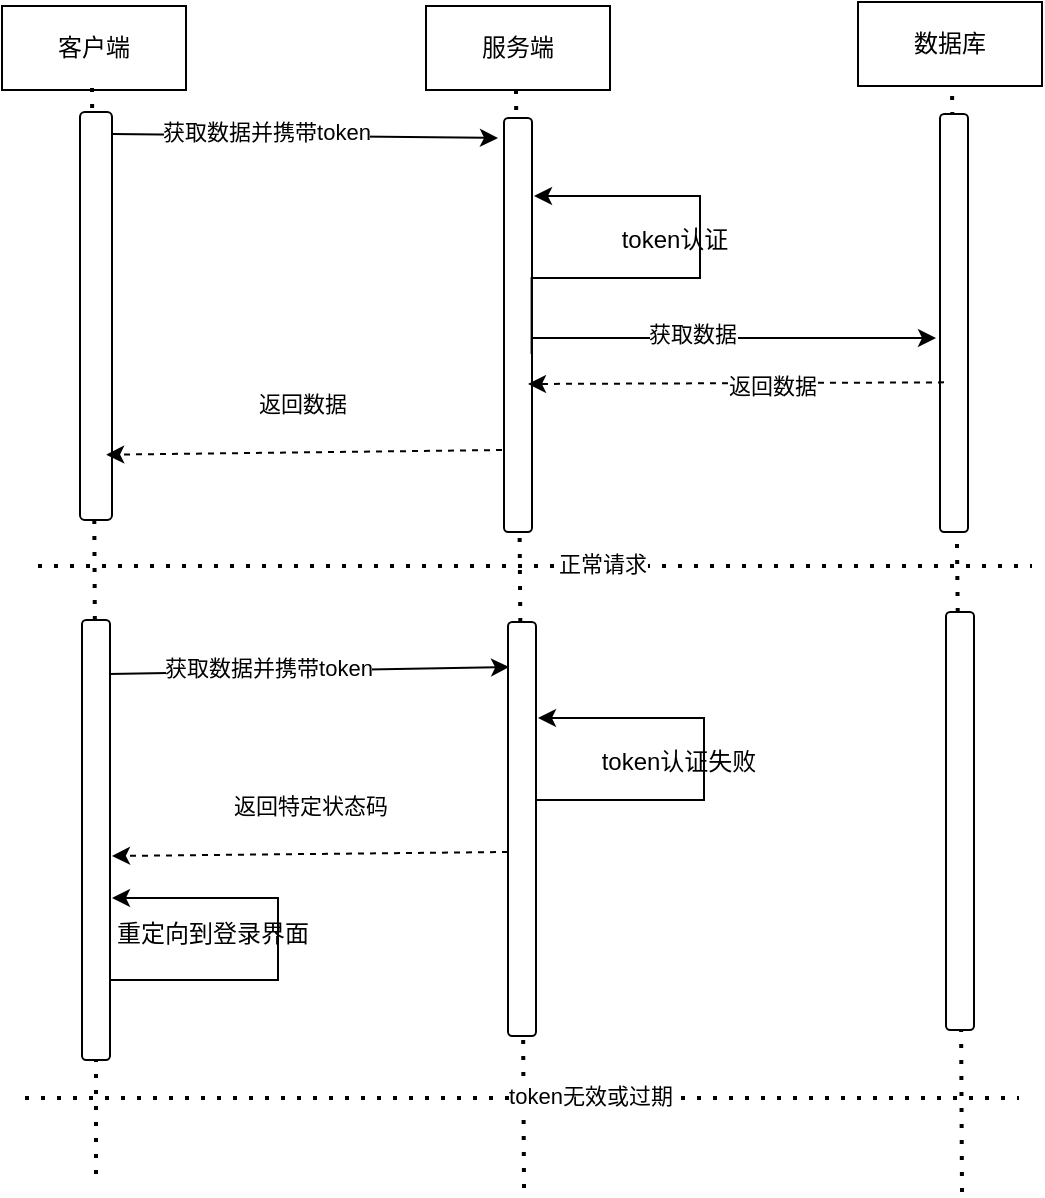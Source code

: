 <mxfile version="26.0.16">
  <diagram name="第 1 页" id="Xc8HDyHQsPukDDVYWPaR">
    <mxGraphModel dx="1226" dy="674" grid="0" gridSize="10" guides="1" tooltips="1" connect="1" arrows="1" fold="1" page="0" pageScale="1" pageWidth="827" pageHeight="1169" math="0" shadow="0">
      <root>
        <mxCell id="0" />
        <mxCell id="1" parent="0" />
        <mxCell id="loA5Ot5FNnKdgjUqueoy-1" value="客户端" style="rounded=0;whiteSpace=wrap;html=1;" parent="1" vertex="1">
          <mxGeometry x="30" y="98" width="92" height="42" as="geometry" />
        </mxCell>
        <mxCell id="loA5Ot5FNnKdgjUqueoy-2" value="" style="endArrow=none;dashed=1;html=1;dashPattern=1 3;strokeWidth=2;rounded=0;" parent="1" source="loA5Ot5FNnKdgjUqueoy-35" edge="1">
          <mxGeometry width="50" height="50" relative="1" as="geometry">
            <mxPoint x="77" y="682" as="sourcePoint" />
            <mxPoint x="75" y="137" as="targetPoint" />
          </mxGeometry>
        </mxCell>
        <mxCell id="loA5Ot5FNnKdgjUqueoy-3" value="" style="rounded=1;whiteSpace=wrap;html=1;" parent="1" vertex="1">
          <mxGeometry x="69" y="151" width="16" height="204" as="geometry" />
        </mxCell>
        <mxCell id="loA5Ot5FNnKdgjUqueoy-4" value="服务端" style="rounded=0;whiteSpace=wrap;html=1;" parent="1" vertex="1">
          <mxGeometry x="242" y="98" width="92" height="42" as="geometry" />
        </mxCell>
        <mxCell id="loA5Ot5FNnKdgjUqueoy-5" value="数据库" style="rounded=0;whiteSpace=wrap;html=1;" parent="1" vertex="1">
          <mxGeometry x="458" y="96" width="92" height="42" as="geometry" />
        </mxCell>
        <mxCell id="loA5Ot5FNnKdgjUqueoy-6" value="" style="endArrow=none;dashed=1;html=1;dashPattern=1 3;strokeWidth=2;rounded=0;" parent="1" source="loA5Ot5FNnKdgjUqueoy-31" edge="1">
          <mxGeometry width="50" height="50" relative="1" as="geometry">
            <mxPoint x="291" y="689" as="sourcePoint" />
            <mxPoint x="287" y="140" as="targetPoint" />
          </mxGeometry>
        </mxCell>
        <mxCell id="loA5Ot5FNnKdgjUqueoy-7" value="" style="rounded=1;whiteSpace=wrap;html=1;" parent="1" vertex="1">
          <mxGeometry x="281" y="154" width="14" height="207" as="geometry" />
        </mxCell>
        <mxCell id="loA5Ot5FNnKdgjUqueoy-8" value="" style="endArrow=none;dashed=1;html=1;dashPattern=1 3;strokeWidth=2;rounded=0;" parent="1" source="loA5Ot5FNnKdgjUqueoy-33" edge="1">
          <mxGeometry width="50" height="50" relative="1" as="geometry">
            <mxPoint x="510" y="691" as="sourcePoint" />
            <mxPoint x="505" y="138" as="targetPoint" />
          </mxGeometry>
        </mxCell>
        <mxCell id="loA5Ot5FNnKdgjUqueoy-9" value="" style="rounded=1;whiteSpace=wrap;html=1;" parent="1" vertex="1">
          <mxGeometry x="499" y="152" width="14" height="209" as="geometry" />
        </mxCell>
        <mxCell id="loA5Ot5FNnKdgjUqueoy-10" value="" style="endArrow=classic;html=1;rounded=0;exitX=1.013;exitY=0.054;exitDx=0;exitDy=0;exitPerimeter=0;" parent="1" source="loA5Ot5FNnKdgjUqueoy-3" edge="1">
          <mxGeometry width="50" height="50" relative="1" as="geometry">
            <mxPoint x="344" y="344" as="sourcePoint" />
            <mxPoint x="278" y="164" as="targetPoint" />
          </mxGeometry>
        </mxCell>
        <mxCell id="loA5Ot5FNnKdgjUqueoy-11" value="获取数据并携带token" style="edgeLabel;html=1;align=center;verticalAlign=middle;resizable=0;points=[];" parent="loA5Ot5FNnKdgjUqueoy-10" vertex="1" connectable="0">
          <mxGeometry x="-0.207" y="2" relative="1" as="geometry">
            <mxPoint as="offset" />
          </mxGeometry>
        </mxCell>
        <mxCell id="loA5Ot5FNnKdgjUqueoy-16" style="edgeStyle=orthogonalEdgeStyle;rounded=0;orthogonalLoop=1;jettySize=auto;html=1;exitX=0.986;exitY=0.57;exitDx=0;exitDy=0;exitPerimeter=0;" parent="1" source="loA5Ot5FNnKdgjUqueoy-7" edge="1">
          <mxGeometry relative="1" as="geometry">
            <Array as="points">
              <mxPoint x="295" y="234" />
              <mxPoint x="379" y="234" />
              <mxPoint x="379" y="193" />
            </Array>
            <mxPoint x="296" y="193" as="targetPoint" />
          </mxGeometry>
        </mxCell>
        <mxCell id="loA5Ot5FNnKdgjUqueoy-17" value="token认证" style="text;html=1;align=center;verticalAlign=middle;resizable=0;points=[];autosize=1;strokeColor=none;fillColor=none;" parent="1" vertex="1">
          <mxGeometry x="330" y="202" width="71" height="26" as="geometry" />
        </mxCell>
        <mxCell id="loA5Ot5FNnKdgjUqueoy-18" value="" style="endArrow=classic;html=1;rounded=0;entryX=0.818;entryY=0.84;entryDx=0;entryDy=0;entryPerimeter=0;dashed=1;" parent="1" target="loA5Ot5FNnKdgjUqueoy-3" edge="1">
          <mxGeometry width="50" height="50" relative="1" as="geometry">
            <mxPoint x="280" y="320" as="sourcePoint" />
            <mxPoint x="394" y="341" as="targetPoint" />
          </mxGeometry>
        </mxCell>
        <mxCell id="loA5Ot5FNnKdgjUqueoy-24" value="" style="endArrow=classic;html=1;rounded=0;exitX=1.013;exitY=0.054;exitDx=0;exitDy=0;exitPerimeter=0;" parent="1" edge="1">
          <mxGeometry width="50" height="50" relative="1" as="geometry">
            <mxPoint x="295" y="264" as="sourcePoint" />
            <mxPoint x="497" y="264" as="targetPoint" />
          </mxGeometry>
        </mxCell>
        <mxCell id="loA5Ot5FNnKdgjUqueoy-25" value="获取数据" style="edgeLabel;html=1;align=center;verticalAlign=middle;resizable=0;points=[];" parent="loA5Ot5FNnKdgjUqueoy-24" vertex="1" connectable="0">
          <mxGeometry x="-0.207" y="2" relative="1" as="geometry">
            <mxPoint as="offset" />
          </mxGeometry>
        </mxCell>
        <mxCell id="loA5Ot5FNnKdgjUqueoy-26" value="" style="endArrow=classic;html=1;rounded=0;entryX=1.182;entryY=0.438;entryDx=0;entryDy=0;entryPerimeter=0;dashed=1;exitX=0.143;exitY=0.642;exitDx=0;exitDy=0;exitPerimeter=0;" parent="1" source="loA5Ot5FNnKdgjUqueoy-9" edge="1">
          <mxGeometry width="50" height="50" relative="1" as="geometry">
            <mxPoint x="489" y="286" as="sourcePoint" />
            <mxPoint x="293" y="287" as="targetPoint" />
          </mxGeometry>
        </mxCell>
        <mxCell id="loA5Ot5FNnKdgjUqueoy-27" value="返回数据" style="edgeLabel;html=1;align=center;verticalAlign=middle;resizable=0;points=[];" parent="loA5Ot5FNnKdgjUqueoy-26" vertex="1" connectable="0">
          <mxGeometry x="-0.168" y="1" relative="1" as="geometry">
            <mxPoint as="offset" />
          </mxGeometry>
        </mxCell>
        <mxCell id="loA5Ot5FNnKdgjUqueoy-28" value="&lt;span style=&quot;font-size: 11px;&quot;&gt;返回数据&lt;/span&gt;" style="text;html=1;align=center;verticalAlign=middle;resizable=0;points=[];autosize=1;strokeColor=none;fillColor=none;" parent="1" vertex="1">
          <mxGeometry x="149" y="283" width="62" height="27" as="geometry" />
        </mxCell>
        <mxCell id="loA5Ot5FNnKdgjUqueoy-29" value="" style="endArrow=none;dashed=1;html=1;dashPattern=1 3;strokeWidth=2;rounded=0;" parent="1" edge="1">
          <mxGeometry width="50" height="50" relative="1" as="geometry">
            <mxPoint x="48" y="378" as="sourcePoint" />
            <mxPoint x="545" y="378" as="targetPoint" />
          </mxGeometry>
        </mxCell>
        <mxCell id="loA5Ot5FNnKdgjUqueoy-30" value="正常请求" style="edgeLabel;html=1;align=center;verticalAlign=middle;resizable=0;points=[];" parent="loA5Ot5FNnKdgjUqueoy-29" vertex="1" connectable="0">
          <mxGeometry x="0.134" y="1" relative="1" as="geometry">
            <mxPoint as="offset" />
          </mxGeometry>
        </mxCell>
        <mxCell id="loA5Ot5FNnKdgjUqueoy-32" value="" style="endArrow=none;dashed=1;html=1;dashPattern=1 3;strokeWidth=2;rounded=0;" parent="1" target="loA5Ot5FNnKdgjUqueoy-31" edge="1">
          <mxGeometry width="50" height="50" relative="1" as="geometry">
            <mxPoint x="291" y="689" as="sourcePoint" />
            <mxPoint x="287" y="140" as="targetPoint" />
          </mxGeometry>
        </mxCell>
        <mxCell id="loA5Ot5FNnKdgjUqueoy-31" value="" style="rounded=1;whiteSpace=wrap;html=1;" parent="1" vertex="1">
          <mxGeometry x="283" y="406" width="14" height="207" as="geometry" />
        </mxCell>
        <mxCell id="loA5Ot5FNnKdgjUqueoy-34" value="" style="endArrow=none;dashed=1;html=1;dashPattern=1 3;strokeWidth=2;rounded=0;" parent="1" target="loA5Ot5FNnKdgjUqueoy-33" edge="1">
          <mxGeometry width="50" height="50" relative="1" as="geometry">
            <mxPoint x="510" y="691" as="sourcePoint" />
            <mxPoint x="505" y="138" as="targetPoint" />
          </mxGeometry>
        </mxCell>
        <mxCell id="loA5Ot5FNnKdgjUqueoy-33" value="" style="rounded=1;whiteSpace=wrap;html=1;" parent="1" vertex="1">
          <mxGeometry x="502" y="401" width="14" height="209" as="geometry" />
        </mxCell>
        <mxCell id="loA5Ot5FNnKdgjUqueoy-36" value="" style="endArrow=none;dashed=1;html=1;dashPattern=1 3;strokeWidth=2;rounded=0;" parent="1" target="loA5Ot5FNnKdgjUqueoy-35" edge="1">
          <mxGeometry width="50" height="50" relative="1" as="geometry">
            <mxPoint x="77" y="682" as="sourcePoint" />
            <mxPoint x="75" y="137" as="targetPoint" />
          </mxGeometry>
        </mxCell>
        <mxCell id="loA5Ot5FNnKdgjUqueoy-35" value="" style="rounded=1;whiteSpace=wrap;html=1;" parent="1" vertex="1">
          <mxGeometry x="70" y="405" width="14" height="220" as="geometry" />
        </mxCell>
        <mxCell id="loA5Ot5FNnKdgjUqueoy-37" value="" style="endArrow=classic;html=1;rounded=0;exitX=1.013;exitY=0.054;exitDx=0;exitDy=0;exitPerimeter=0;entryX=0.039;entryY=0.109;entryDx=0;entryDy=0;entryPerimeter=0;" parent="1" target="loA5Ot5FNnKdgjUqueoy-31" edge="1">
          <mxGeometry width="50" height="50" relative="1" as="geometry">
            <mxPoint x="83.5" y="432" as="sourcePoint" />
            <mxPoint x="276.5" y="434" as="targetPoint" />
          </mxGeometry>
        </mxCell>
        <mxCell id="loA5Ot5FNnKdgjUqueoy-38" value="获取数据并携带token" style="edgeLabel;html=1;align=center;verticalAlign=middle;resizable=0;points=[];" parent="loA5Ot5FNnKdgjUqueoy-37" vertex="1" connectable="0">
          <mxGeometry x="-0.207" y="2" relative="1" as="geometry">
            <mxPoint as="offset" />
          </mxGeometry>
        </mxCell>
        <mxCell id="loA5Ot5FNnKdgjUqueoy-40" style="edgeStyle=orthogonalEdgeStyle;rounded=0;orthogonalLoop=1;jettySize=auto;html=1;exitX=0.986;exitY=0.57;exitDx=0;exitDy=0;exitPerimeter=0;" parent="1" edge="1">
          <mxGeometry relative="1" as="geometry">
            <Array as="points">
              <mxPoint x="297" y="495" />
              <mxPoint x="381" y="495" />
              <mxPoint x="381" y="454" />
            </Array>
            <mxPoint x="297" y="533" as="sourcePoint" />
            <mxPoint x="298" y="454" as="targetPoint" />
          </mxGeometry>
        </mxCell>
        <mxCell id="loA5Ot5FNnKdgjUqueoy-41" value="token认证失败" style="text;html=1;align=center;verticalAlign=middle;resizable=0;points=[];autosize=1;strokeColor=none;fillColor=none;" parent="1" vertex="1">
          <mxGeometry x="320" y="463" width="95" height="26" as="geometry" />
        </mxCell>
        <mxCell id="loA5Ot5FNnKdgjUqueoy-43" value="" style="endArrow=classic;html=1;rounded=0;entryX=0.818;entryY=0.84;entryDx=0;entryDy=0;entryPerimeter=0;dashed=1;" parent="1" edge="1">
          <mxGeometry width="50" height="50" relative="1" as="geometry">
            <mxPoint x="283" y="521" as="sourcePoint" />
            <mxPoint x="85" y="523" as="targetPoint" />
          </mxGeometry>
        </mxCell>
        <mxCell id="loA5Ot5FNnKdgjUqueoy-44" value="&lt;span style=&quot;font-size: 11px;&quot;&gt;返回特定状态码&lt;/span&gt;" style="text;html=1;align=center;verticalAlign=middle;resizable=0;points=[];autosize=1;strokeColor=none;fillColor=none;" parent="1" vertex="1">
          <mxGeometry x="136" y="484" width="95" height="27" as="geometry" />
        </mxCell>
        <mxCell id="loA5Ot5FNnKdgjUqueoy-45" style="edgeStyle=orthogonalEdgeStyle;rounded=0;orthogonalLoop=1;jettySize=auto;html=1;exitX=0.986;exitY=0.57;exitDx=0;exitDy=0;exitPerimeter=0;" parent="1" edge="1">
          <mxGeometry relative="1" as="geometry">
            <Array as="points">
              <mxPoint x="84" y="585" />
              <mxPoint x="168" y="585" />
              <mxPoint x="168" y="544" />
            </Array>
            <mxPoint x="84" y="623" as="sourcePoint" />
            <mxPoint x="85" y="544" as="targetPoint" />
          </mxGeometry>
        </mxCell>
        <mxCell id="loA5Ot5FNnKdgjUqueoy-46" value="重定向到登录界面" style="text;html=1;align=center;verticalAlign=middle;resizable=0;points=[];autosize=1;strokeColor=none;fillColor=none;" parent="1" vertex="1">
          <mxGeometry x="78" y="549" width="114" height="26" as="geometry" />
        </mxCell>
        <mxCell id="loA5Ot5FNnKdgjUqueoy-47" value="" style="endArrow=none;dashed=1;html=1;dashPattern=1 3;strokeWidth=2;rounded=0;" parent="1" edge="1">
          <mxGeometry width="50" height="50" relative="1" as="geometry">
            <mxPoint x="41.5" y="644" as="sourcePoint" />
            <mxPoint x="538.5" y="644" as="targetPoint" />
          </mxGeometry>
        </mxCell>
        <mxCell id="loA5Ot5FNnKdgjUqueoy-48" value="token无效或过期" style="edgeLabel;html=1;align=center;verticalAlign=middle;resizable=0;points=[];" parent="loA5Ot5FNnKdgjUqueoy-47" vertex="1" connectable="0">
          <mxGeometry x="0.134" y="1" relative="1" as="geometry">
            <mxPoint as="offset" />
          </mxGeometry>
        </mxCell>
      </root>
    </mxGraphModel>
  </diagram>
</mxfile>
